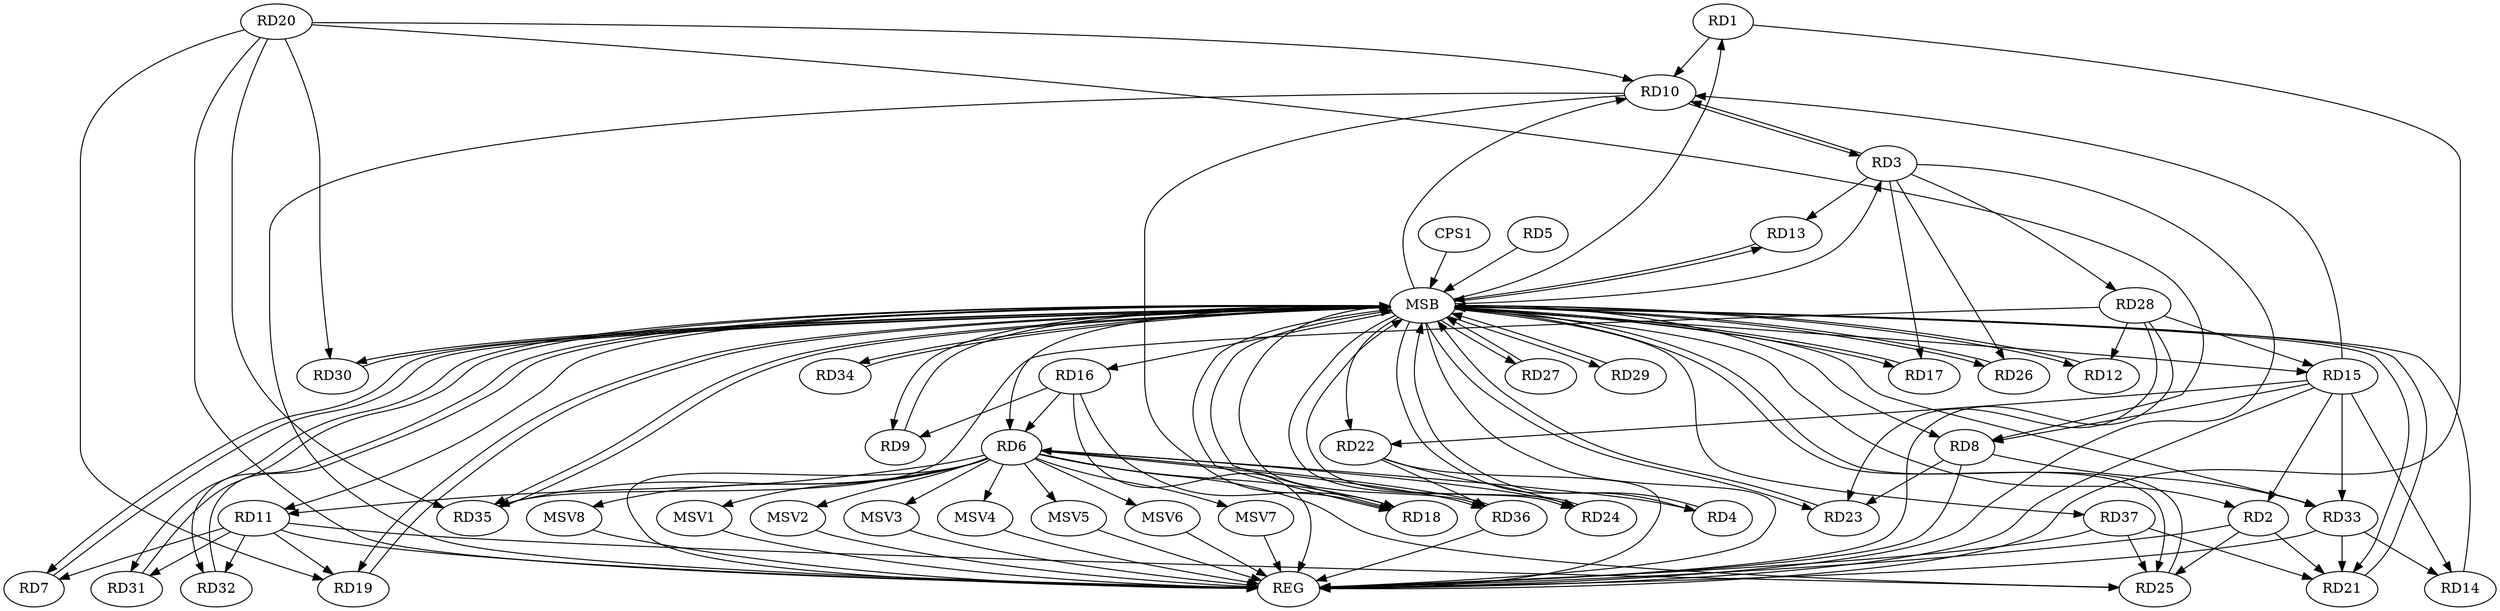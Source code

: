 strict digraph G {
  RD1 [ label="RD1" ];
  RD2 [ label="RD2" ];
  RD3 [ label="RD3" ];
  RD4 [ label="RD4" ];
  RD5 [ label="RD5" ];
  RD6 [ label="RD6" ];
  RD7 [ label="RD7" ];
  RD8 [ label="RD8" ];
  RD9 [ label="RD9" ];
  RD10 [ label="RD10" ];
  RD11 [ label="RD11" ];
  RD12 [ label="RD12" ];
  RD13 [ label="RD13" ];
  RD14 [ label="RD14" ];
  RD15 [ label="RD15" ];
  RD16 [ label="RD16" ];
  RD17 [ label="RD17" ];
  RD18 [ label="RD18" ];
  RD19 [ label="RD19" ];
  RD20 [ label="RD20" ];
  RD21 [ label="RD21" ];
  RD22 [ label="RD22" ];
  RD23 [ label="RD23" ];
  RD24 [ label="RD24" ];
  RD25 [ label="RD25" ];
  RD26 [ label="RD26" ];
  RD27 [ label="RD27" ];
  RD28 [ label="RD28" ];
  RD29 [ label="RD29" ];
  RD30 [ label="RD30" ];
  RD31 [ label="RD31" ];
  RD32 [ label="RD32" ];
  RD33 [ label="RD33" ];
  RD34 [ label="RD34" ];
  RD35 [ label="RD35" ];
  RD36 [ label="RD36" ];
  RD37 [ label="RD37" ];
  CPS1 [ label="CPS1" ];
  REG [ label="REG" ];
  MSB [ label="MSB" ];
  MSV1 [ label="MSV1" ];
  MSV2 [ label="MSV2" ];
  MSV3 [ label="MSV3" ];
  MSV4 [ label="MSV4" ];
  MSV5 [ label="MSV5" ];
  MSV6 [ label="MSV6" ];
  MSV7 [ label="MSV7" ];
  MSV8 [ label="MSV8" ];
  RD1 -> RD10;
  RD15 -> RD2;
  RD2 -> RD21;
  RD2 -> RD25;
  RD3 -> RD10;
  RD10 -> RD3;
  RD3 -> RD13;
  RD3 -> RD17;
  RD3 -> RD26;
  RD3 -> RD28;
  RD6 -> RD4;
  RD6 -> RD11;
  RD16 -> RD6;
  RD6 -> RD18;
  RD6 -> RD24;
  RD6 -> RD25;
  RD6 -> RD35;
  RD6 -> RD36;
  RD36 -> RD6;
  RD11 -> RD7;
  RD15 -> RD8;
  RD20 -> RD8;
  RD8 -> RD23;
  RD8 -> RD33;
  RD16 -> RD9;
  RD15 -> RD10;
  RD10 -> RD18;
  RD20 -> RD10;
  RD11 -> RD19;
  RD11 -> RD25;
  RD11 -> RD31;
  RD11 -> RD32;
  RD28 -> RD12;
  RD15 -> RD14;
  RD33 -> RD14;
  RD15 -> RD22;
  RD28 -> RD15;
  RD15 -> RD33;
  RD16 -> RD18;
  RD20 -> RD19;
  RD20 -> RD30;
  RD20 -> RD35;
  RD33 -> RD21;
  RD37 -> RD21;
  RD22 -> RD24;
  RD22 -> RD36;
  RD28 -> RD23;
  RD37 -> RD25;
  RD28 -> RD35;
  RD1 -> REG;
  RD2 -> REG;
  RD3 -> REG;
  RD6 -> REG;
  RD8 -> REG;
  RD10 -> REG;
  RD11 -> REG;
  RD15 -> REG;
  RD16 -> REG;
  RD20 -> REG;
  RD22 -> REG;
  RD28 -> REG;
  RD33 -> REG;
  RD36 -> REG;
  RD37 -> REG;
  RD4 -> MSB;
  MSB -> RD13;
  MSB -> RD32;
  MSB -> REG;
  RD5 -> MSB;
  MSB -> RD18;
  MSB -> RD36;
  RD7 -> MSB;
  MSB -> RD3;
  MSB -> RD8;
  MSB -> RD9;
  MSB -> RD25;
  MSB -> RD34;
  RD9 -> MSB;
  MSB -> RD24;
  MSB -> RD37;
  RD12 -> MSB;
  MSB -> RD11;
  MSB -> RD15;
  MSB -> RD23;
  MSB -> RD35;
  RD13 -> MSB;
  MSB -> RD21;
  MSB -> RD31;
  MSB -> RD33;
  RD14 -> MSB;
  MSB -> RD10;
  MSB -> RD30;
  RD17 -> MSB;
  MSB -> RD1;
  MSB -> RD19;
  RD18 -> MSB;
  RD19 -> MSB;
  MSB -> RD2;
  MSB -> RD17;
  RD21 -> MSB;
  MSB -> RD16;
  RD23 -> MSB;
  RD24 -> MSB;
  MSB -> RD7;
  MSB -> RD22;
  MSB -> RD27;
  RD25 -> MSB;
  MSB -> RD29;
  RD26 -> MSB;
  RD27 -> MSB;
  MSB -> RD6;
  RD29 -> MSB;
  RD30 -> MSB;
  RD31 -> MSB;
  RD32 -> MSB;
  MSB -> RD12;
  RD34 -> MSB;
  MSB -> RD4;
  RD35 -> MSB;
  CPS1 -> MSB;
  MSB -> RD26;
  RD6 -> MSV1;
  RD6 -> MSV2;
  RD6 -> MSV3;
  RD6 -> MSV4;
  MSV1 -> REG;
  MSV2 -> REG;
  MSV3 -> REG;
  MSV4 -> REG;
  RD6 -> MSV5;
  MSV5 -> REG;
  RD6 -> MSV6;
  MSV6 -> REG;
  RD6 -> MSV7;
  RD6 -> MSV8;
  MSV7 -> REG;
  MSV8 -> REG;
}
